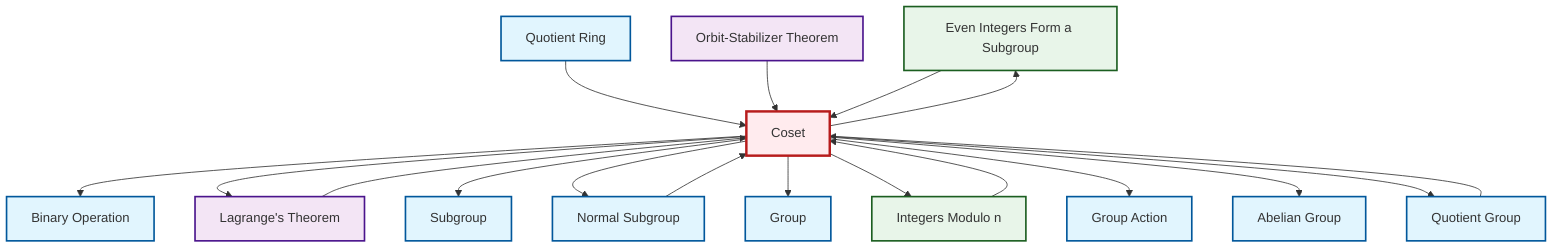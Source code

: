 graph TD
    classDef definition fill:#e1f5fe,stroke:#01579b,stroke-width:2px
    classDef theorem fill:#f3e5f5,stroke:#4a148c,stroke-width:2px
    classDef axiom fill:#fff3e0,stroke:#e65100,stroke-width:2px
    classDef example fill:#e8f5e9,stroke:#1b5e20,stroke-width:2px
    classDef current fill:#ffebee,stroke:#b71c1c,stroke-width:3px
    ex-even-integers-subgroup["Even Integers Form a Subgroup"]:::example
    def-quotient-group["Quotient Group"]:::definition
    def-quotient-ring["Quotient Ring"]:::definition
    thm-orbit-stabilizer["Orbit-Stabilizer Theorem"]:::theorem
    def-group["Group"]:::definition
    def-group-action["Group Action"]:::definition
    ex-quotient-integers-mod-n["Integers Modulo n"]:::example
    def-binary-operation["Binary Operation"]:::definition
    def-subgroup["Subgroup"]:::definition
    thm-lagrange["Lagrange's Theorem"]:::theorem
    def-normal-subgroup["Normal Subgroup"]:::definition
    def-coset["Coset"]:::definition
    def-abelian-group["Abelian Group"]:::definition
    def-coset --> def-binary-operation
    def-coset --> thm-lagrange
    def-normal-subgroup --> def-coset
    def-quotient-ring --> def-coset
    def-coset --> def-subgroup
    def-coset --> def-normal-subgroup
    thm-orbit-stabilizer --> def-coset
    thm-lagrange --> def-coset
    def-coset --> def-group
    def-quotient-group --> def-coset
    ex-quotient-integers-mod-n --> def-coset
    def-coset --> ex-even-integers-subgroup
    def-coset --> ex-quotient-integers-mod-n
    ex-even-integers-subgroup --> def-coset
    def-coset --> def-group-action
    def-coset --> def-abelian-group
    def-coset --> def-quotient-group
    class def-coset current